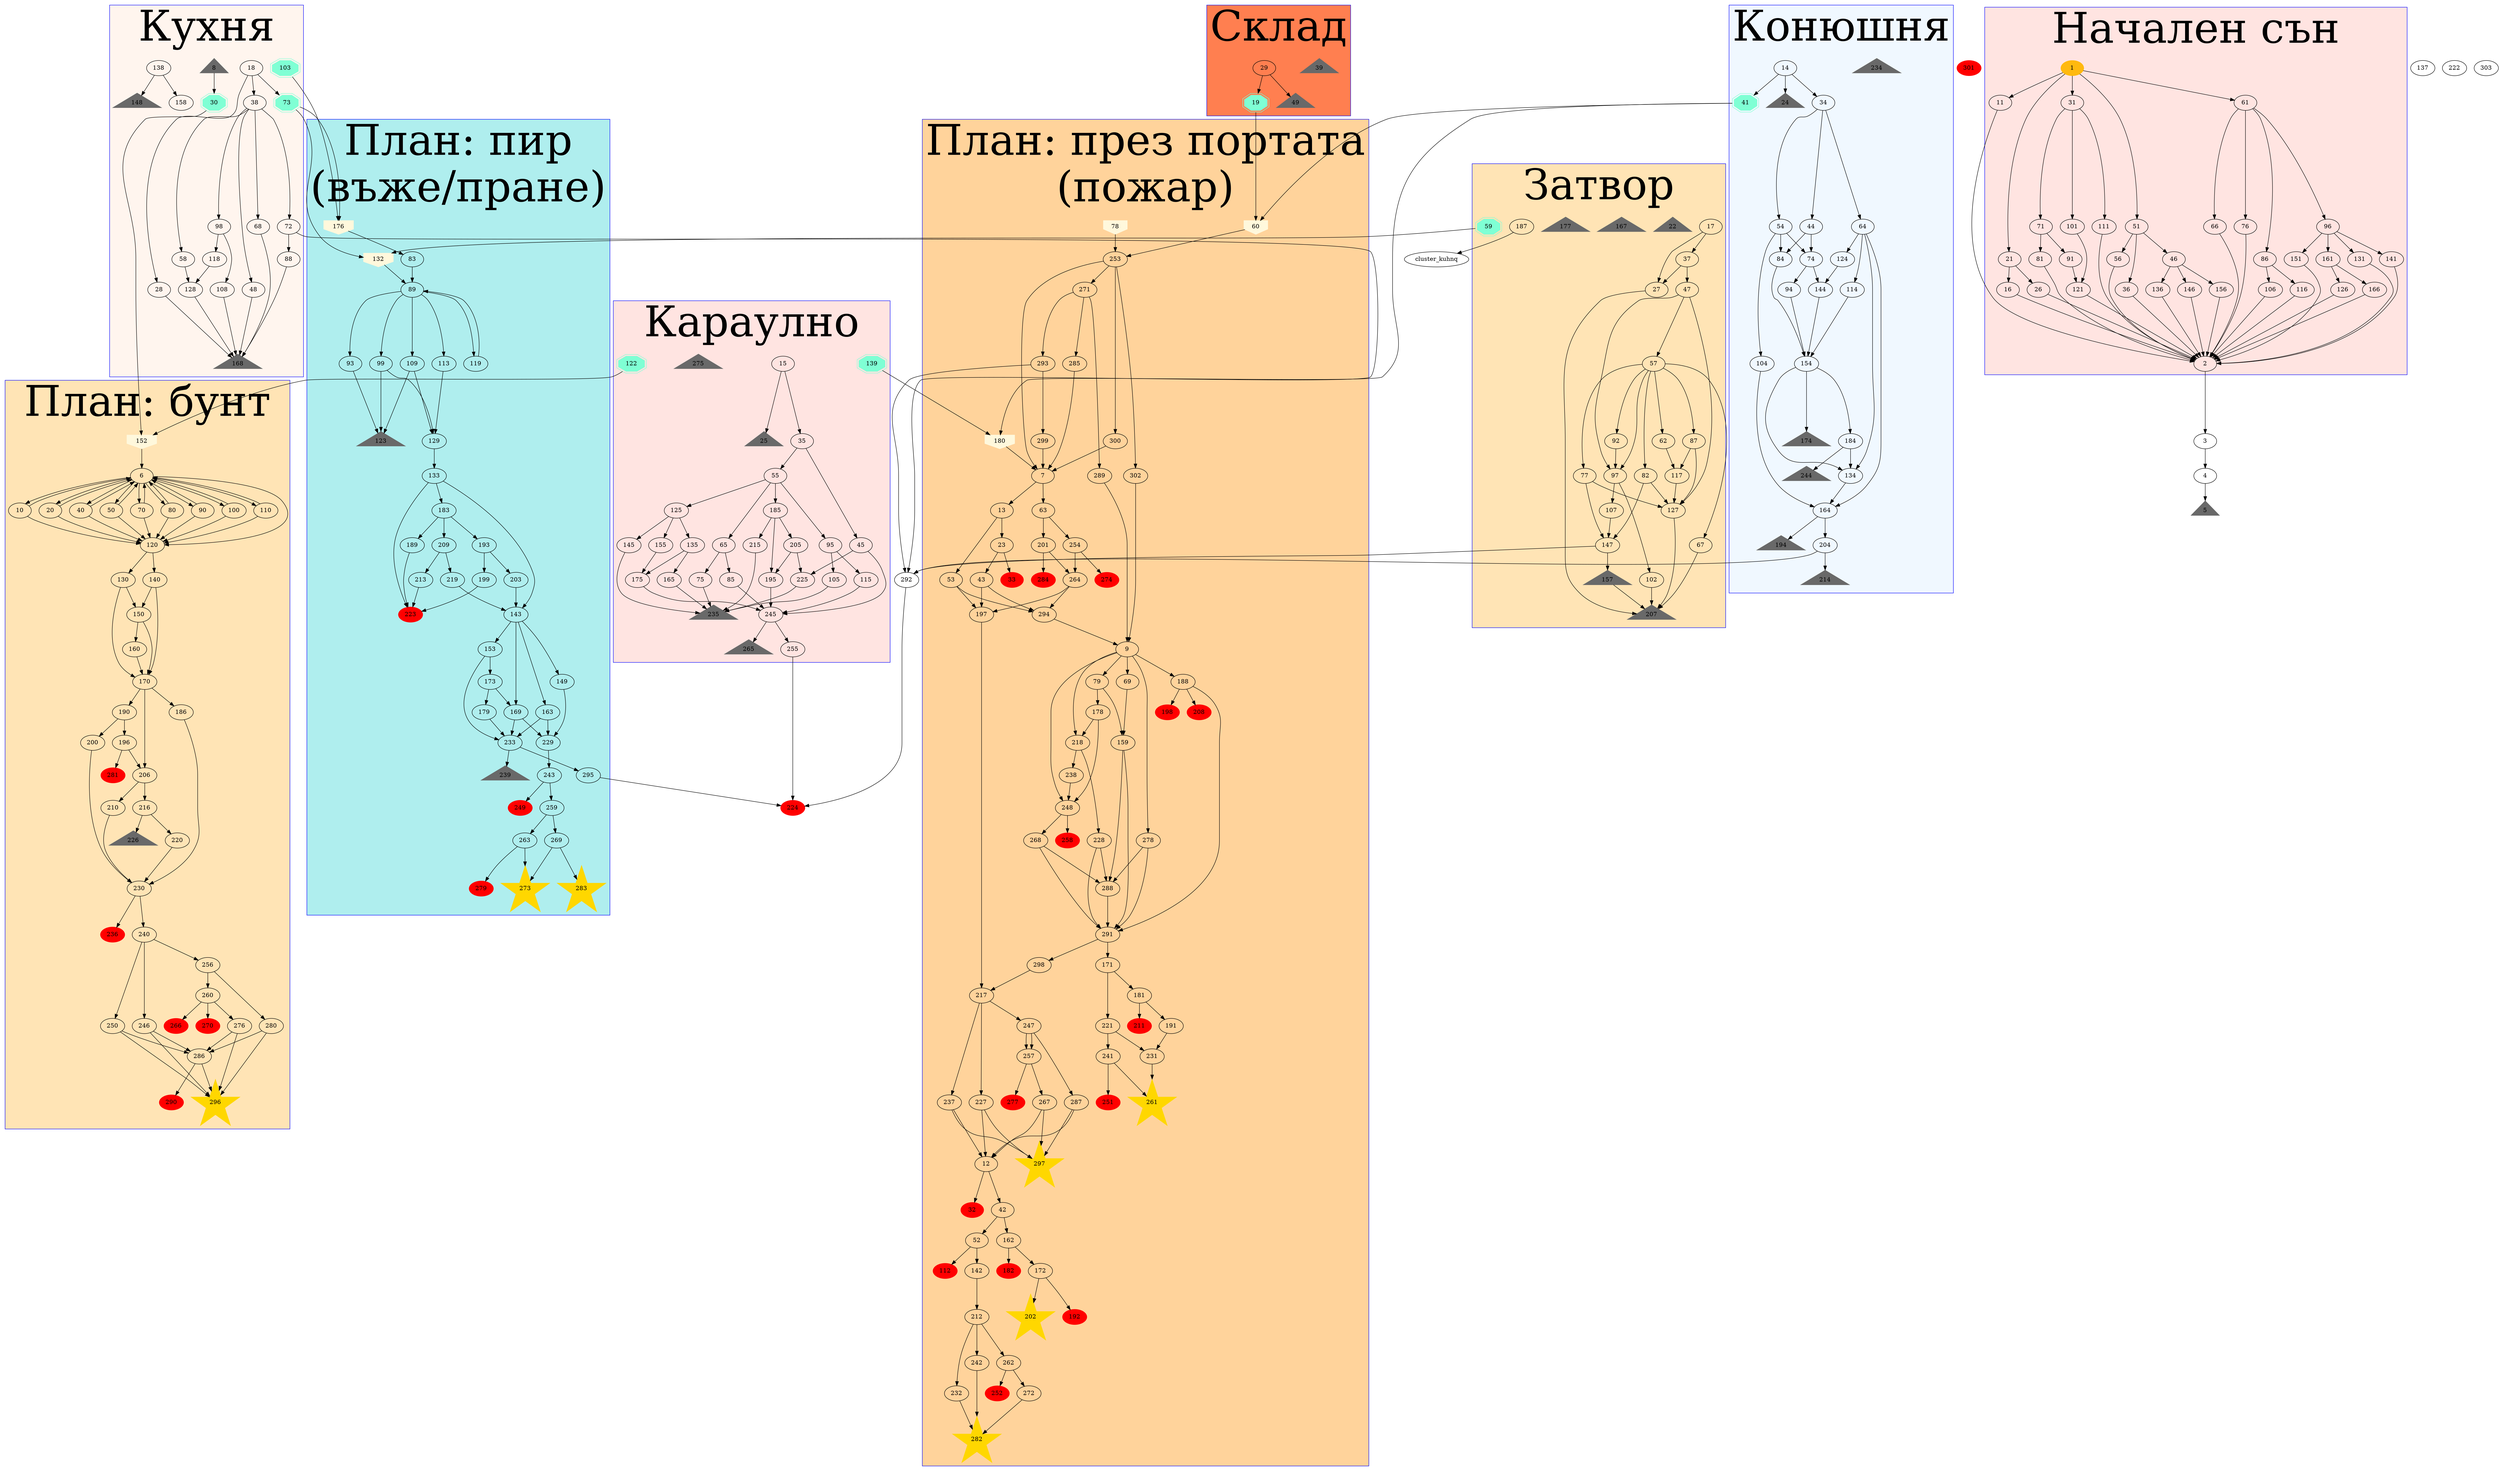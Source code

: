 digraph PorobenataPrincesa {
    fontsize = 100
    subgraph deaths {
        node [color=red, style=filled]
        32, 33
        112, 182, 192, 198
        208, 211, 223, 224, 236, 252, 258, 266, 249, 251, 270, 274, 277, 279, 281, 284, 290, 301
    }
    subgraph keynumbers {
        node [shape=doubleoctagon color=aquamarine style=filled]
        30, 41, 73, 19, 103, 59, 122, 139
    } 
    subgraph plans {
        node [shape=invhouse color=cornsilk style=filled]
        60, 78, 132, 152, 176, 180
    } 
    subgraph success {
        node [shape=star color=gold style=filled]
        202, 261, 273, 282, 283, 296, 297
    }
    subgraph zamak_pointers {
        node [shape=triangle color=dimgray style=filled]
        5, 8, 22, 24, 25, 39, 49, 123, 148, 157, 167, 168, 174, 177, 194
        207, 214, 226, 234, 235, 239, 244, 265, 275
    }
    subgraph cluster_kuhnq {
        color = blue
        bgcolor = seashell
        label = "Кухня"
        8, 18, 28, 30, 38, 48, 58, 68, 72, 73, 88, 98,
        103, 108, 118, 128, 138, 148, 158, 168
    }
    subgraph cluster_kon {
        color = blue
        bgcolor = aliceblue
        label = "Конюшня"
        14, 24, 34, 41, 44, 54, 64, 74, 84, 94
        104, 114, 124, 134, 144, 154, 164, 174, 184, 194 
        204, 214, 234, 244
    }
    subgraph cluster_karaul {
        color = blue
        bgcolor = mistyrose
        label = "Караулно"
        15, 25, 35, 45, 55, 65, 75, 85, 95
        105, 115, 122, 125, 135, 139, 145, 155, 165, 175, 185, 195
        205, 215, 225, 235, 245, 255, 265, 275
    }
    subgraph cluster_zatvor {
        color = blue
        bgcolor = moccasin
        label = "Затвор"
        17, 22, 27, 37, 47, 57, 59, 62, 67, 77, 82, 87, 92, 97
        102, 107, 117, 127, 147, 157, 167, 177, 187, 207
    }
    subgraph cluster_sklad {
        color = blue
        bgcolor = coral
        label = "Склад"
        19, 29, 39, 49
    }
    subgraph cluster_dream {
        color = blue
        bgcolor = mistyrose
        label = "Начален сън"
        1, 2, 11, 16, 21, 26, 31, 36, 46, 51, 56, 61, 66, 71, 76, 81, 86, 91, 96, 101, 106, 111, 116
        121, 126, 131, 136, 141, 146, 151, 156, 161, 166
    }
    subgraph cluster_bunt {
        color = blue
        bgcolor = moccasin
        label = "План: бунт"
        6, 10, 20, 40, 50, 70, 80, 90, 100, 110, 120, 130, 140, 150, 152, 160, 170, 186, 190, 196, 
        200, 206, 210, 216, 220, 226, 230, 236, 240, 246, 250, 256, 260, 266, 270, 276, 280, 281, 286, 290, 296
    }
    subgraph cluster_pir {
        color = blue
        bgcolor = paleturquoise
        label = "План: пир\n(въже/пране)"
        83, 89, 93, 99
        109, 113, 119, 123, 129, 132, 133, 143, 149, 153, 163, 169, 173, 176, 179, 183, 189, 193, 199
        203, 209, 213, 219, 223, 229, 233, 239, 243, 249, 259, 263, 269, 273, 279, 283, 295
    }
    subgraph cluster_porta {
        color = blue
        bgcolor = burlywood1
        label = "План: през портата\n(пожар)"
        7, 9, 12, 13, 23, 32, 33, 42, 52, 43, 53, 60, 63, 69, 78, 79 
        112, 142, 159, 162, 168, 171, 172, 178, 180, 181, 182, 188, 191, 192, 197, 198 
        201, 202, 208, 211, 212, 217, 218, 221, 227, 228, 231, 232, 237, 238, 241, 242, 247, 248
        251, 252, 253, 254, 257, 258, 261, 262, 264, 267, 268, 271, 272, 277, 278, 274, 282, 287, 284, 285, 288, 289, 291, 293, 294, 297, 298, 299
        300, 302
    }
    1 [color=darkgoldenrod1, style=filled]
    1 -> 11, 21, 31, 51, 61
    2 -> 3
    3 -> 4
    4 -> 5
    5
    6 -> 120, 10, 20, 40, 50, 70, 80, 90, 100, 110
    7 -> 13, 63
    8 -> 30
    9 -> 69, 278, 188, 79, 218, 248
    10 -> 120, 6
    11 -> 2
    12 -> 32, 42
    13 -> 23, 53
    14 -> 41, 34, 24
    15 -> 25, 35
    16 -> 2
    17 -> 27, 37
    18 -> 73, 28, 38
    19 -> 60
    20 -> 120, 6
    21 -> 16, 26
    22
    23 -> 33, 43
    24
    25
    26 -> 2
    27 -> 207
    28 -> 168
    29 -> 19, 49
    30 -> 152
    31 -> 71, 101, 111
    32
    33
    34 -> 44, 54, 64
    35 -> 45, 55
    36 -> 2
    37 -> 27, 47
    38 -> 98, 48, 58, 68, 72
    39
    40 -> 120, 6
    41 -> 180, 60
    42 -> 52, 162
    43 -> 197, 294
    44 -> 74, 84
    45 -> 225, 245
    46 -> 136, 146, 156
    47 -> 97, 127, 57
    48 -> 168
    49
    50 -> 6, 120
    51 -> 36, 46, 56
    52 -> 112, 142
    53 -> 197, 294
    54 -> 74, 84, 104
    55 -> 65, 125, 185, 95
    56 -> 2
    57 -> 62, 67, 77, 82, 87, 92, 97
    58 -> 128
    59 -> 132
    60 -> 253
    61 -> 66, 76, 86, 96
    62 -> 117
    63 -> 201, 254
    64 -> 134, 114, 124, 164
    65 -> 75, 85
    66 -> 2
    67 -> 207
    68 -> 168
    69 -> 159
    70 -> 6, 120
    71 -> 81, 91
    72 -> 88, 292
    73 -> 176, 132
    74 -> 94, 144
    75 -> 235
    76 -> 2
    77 -> 127, 147
    78 -> 253
    79 -> 159, 178
    80 -> 6, 120
    81 -> 2
    82 -> 127, 147
    83 -> 89
    84 -> 154
    85 -> 245
    86 -> 106, 116
    87 -> 127, 117
    88 -> 168
    89 -> 119, 93, 99, 109, 113
    90 -> 6, 120
    91 -> 121
    92 -> 97
    93 -> 123
    94 -> 154
    95 -> 105, 115
    96 -> 131, 141, 151, 161
    97 -> 102, 107
    98 -> 108, 118
    99 -> 129, 123
    100 -> 6, 120
    101 -> 121
    102 -> 207
    103 -> 176
    104 -> 164
    105 -> 235
    106 -> 2
    107 -> 147
    108 -> 168
    109 -> 123, 129
    110 -> 6, 120
    111 -> 2
    112 
    113 -> 129
    114 -> 154
    115 -> 245
    116 -> 2
    117 -> 127
    118 -> 128
    119 -> 89
    120 -> 130, 140
    121 -> 2
    122 -> 152
    123
    124 -> 144
    125 -> 135, 145, 155
    126 -> 2
    127 -> 207
    128 -> 168
    129 -> 133
    130 -> 150, 170
    131 -> 2
    132 -> 89
    133 -> 143, 183, 223
    134 -> 164
    135 -> 165, 175
    136 -> 2
    137 
    138 -> 148, 158
    139 -> 180
    140 -> 150, 170
    141 -> 2
    142 -> 212
    143 -> 149, 153, 163, 169
    144 -> 154
    145 -> 235
    146 -> 2
    147 -> 157, 292
    148
    149 -> 229
    150 -> 160, 170
    151 -> 2
    152 -> 6
    153 -> 173, 233
    154 -> 134, 174, 184
    155 -> 175
    156 -> 2
    157 -> 207
    158
    159 -> 288, 291
    160 -> 170
    161 -> 126, 166
    162 -> 172, 182
    163 -> 233, 229
    164 -> 194, 204
    165 -> 235
    166 -> 2
    167
    168
    169 -> 229, 233
    170 -> 186, 190, 206
    171 -> 181, 221
    172 -> 192, 202
    173 -> 169, 179
    174
    175 -> 245
    176 -> 83
    177
    178 -> 218, 248
    179 -> 233
    180 -> 7
    181 -> 191, 211
    182 
    183 -> 189, 193, 209
    184 -> 134, 244
    185 -> 195, 205, 215
    186 -> 230
    187 -> cluster_kuhnq
    188 -> 198, 208, 291
    189 -> 223
    190 -> 200, 196
    191 -> 231
    192
    193 -> 199, 203
    194
    195 -> 245
    196 -> 281, 206
    197 -> 217
    198
    199 -> 223
    200 -> 230
    201 -> 264, 284
    202
    203 -> 143
    204 -> 214, 292
    205 -> 195, 225
    206 -> 210, 216
    207
    208
    209 -> 213, 219
    210 -> 230
    211
    212 -> 242, 232, 262
    213 -> 223
    214
    215 -> 235
    216 -> 220, 226
    217 -> 227, 237, 247
    218 -> 228, 238
    219 -> 143
    220 -> 230
    221 -> 231, 241
    222 
    223 
    224 
    225 -> 235
    226
    227 -> 297, 12
    228 -> 288, 291
    229 -> 243
    230 -> 236, 240
    231 -> 261
    232 -> 282
    233 -> 239, 295
    234
    235
    236
    237 -> 12, 297
    238 -> 248
    239
    240 -> 246, 250, 256
    241 -> 251, 261
    242 -> 282
    243 -> 249, 259
    244
    245 -> 255, 265
    246 -> 286, 296
    247 -> 257, 287, 257
    248 -> 258, 268
    249
    250 -> 286, 296
    251 
    252
    253 -> 302, 300, 7, 271
    254 -> 264, 274
    255 -> 224
    256 -> 260, 280
    257 -> 267, 277
    258
    259 -> 263, 269
    260 -> 266, 276, 270
    261
    262 -> 252, 272
    263 -> 273, 279
    264 -> 197, 294
    265
    266
    267 -> 12, 297
    268 -> 288, 291
    269 -> 273, 283
    270
    271 -> 293, 285, 289
    272 -> 282
    273
    274
    275
    276 -> 286, 296
    277
    278 -> 288, 291
    279
    280 -> 286, 296
    281
    282
    283
    284
    285 -> 7
    286 -> 290, 296
    287 -> 12, 297
    288 -> 291
    289 -> 9
    290
    291 -> 171, 298
    292 -> 224
    293 -> 292, 299
    294 -> 9
    295 -> 224
    296
    297
    298 -> 217
    299 -> 7
    300 -> 7
    301 
    302 -> 9
    303
}
